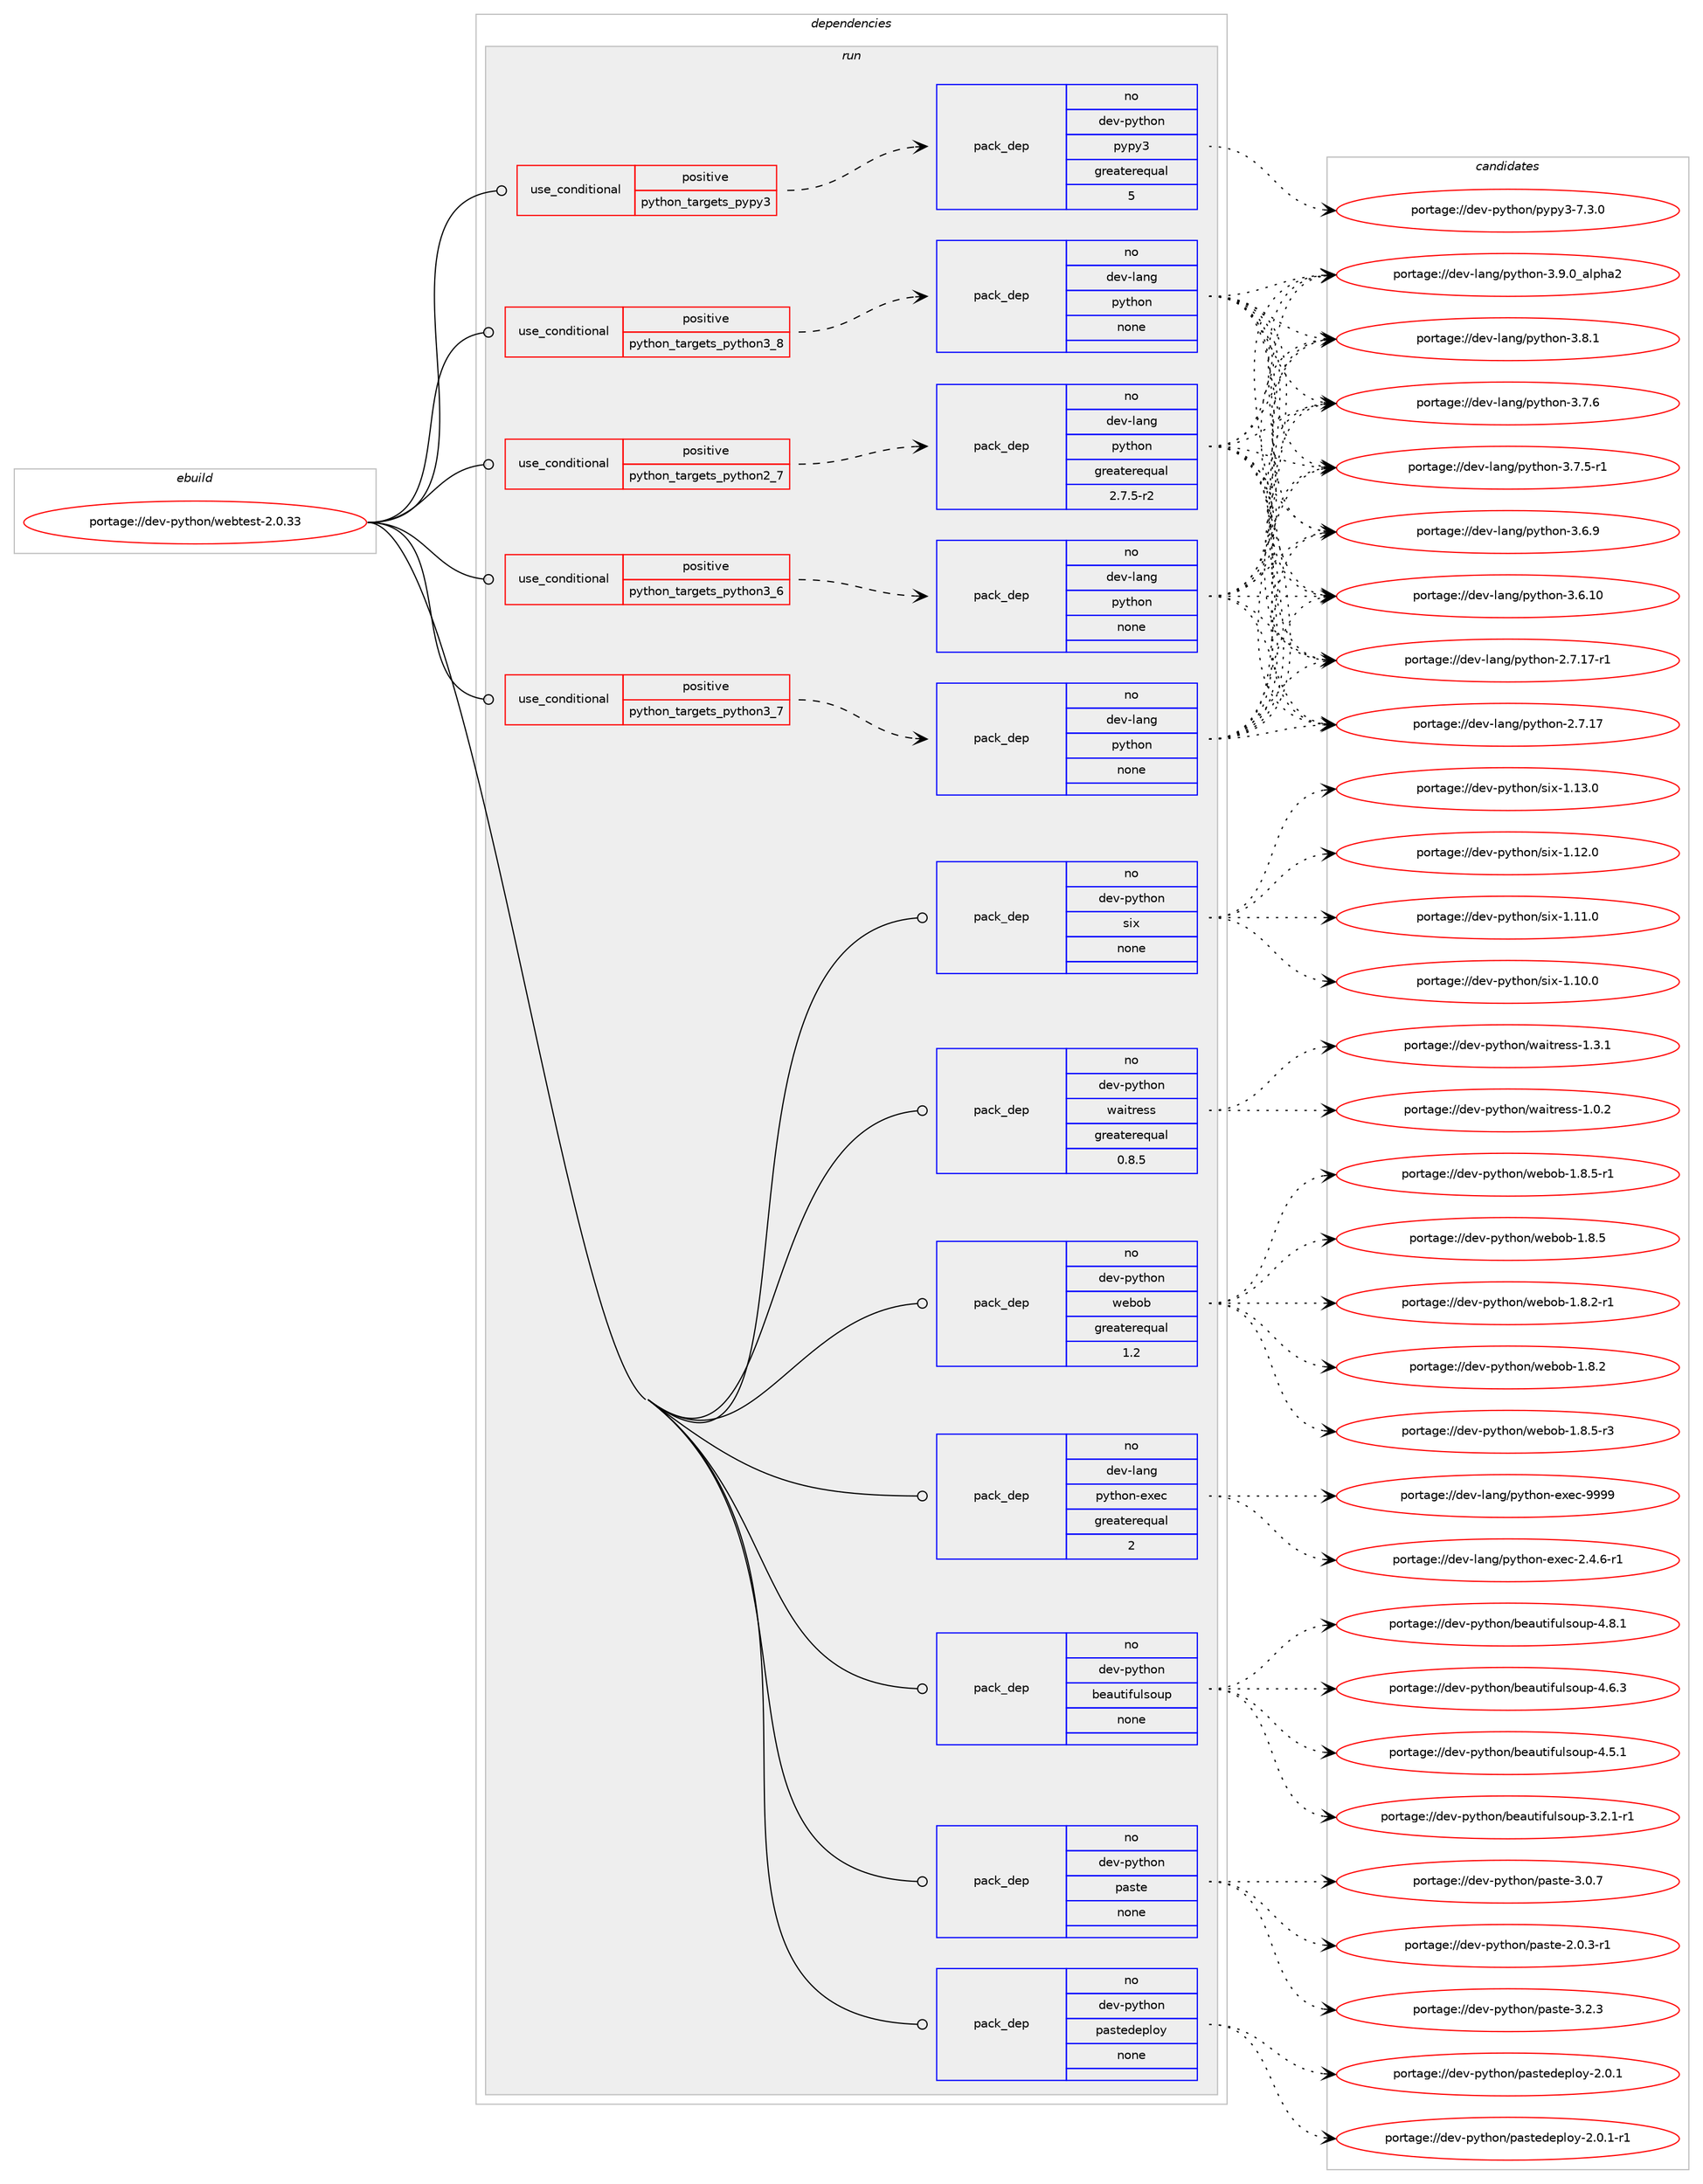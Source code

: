 digraph prolog {

# *************
# Graph options
# *************

newrank=true;
concentrate=true;
compound=true;
graph [rankdir=LR,fontname=Helvetica,fontsize=10,ranksep=1.5];#, ranksep=2.5, nodesep=0.2];
edge  [arrowhead=vee];
node  [fontname=Helvetica,fontsize=10];

# **********
# The ebuild
# **********

subgraph cluster_leftcol {
color=gray;
rank=same;
label=<<i>ebuild</i>>;
id [label="portage://dev-python/webtest-2.0.33", color=red, width=4, href="../dev-python/webtest-2.0.33.svg"];
}

# ****************
# The dependencies
# ****************

subgraph cluster_midcol {
color=gray;
label=<<i>dependencies</i>>;
subgraph cluster_compile {
fillcolor="#eeeeee";
style=filled;
label=<<i>compile</i>>;
}
subgraph cluster_compileandrun {
fillcolor="#eeeeee";
style=filled;
label=<<i>compile and run</i>>;
}
subgraph cluster_run {
fillcolor="#eeeeee";
style=filled;
label=<<i>run</i>>;
subgraph cond103732 {
dependency418264 [label=<<TABLE BORDER="0" CELLBORDER="1" CELLSPACING="0" CELLPADDING="4"><TR><TD ROWSPAN="3" CELLPADDING="10">use_conditional</TD></TR><TR><TD>positive</TD></TR><TR><TD>python_targets_pypy3</TD></TR></TABLE>>, shape=none, color=red];
subgraph pack309651 {
dependency418265 [label=<<TABLE BORDER="0" CELLBORDER="1" CELLSPACING="0" CELLPADDING="4" WIDTH="220"><TR><TD ROWSPAN="6" CELLPADDING="30">pack_dep</TD></TR><TR><TD WIDTH="110">no</TD></TR><TR><TD>dev-python</TD></TR><TR><TD>pypy3</TD></TR><TR><TD>greaterequal</TD></TR><TR><TD>5</TD></TR></TABLE>>, shape=none, color=blue];
}
dependency418264:e -> dependency418265:w [weight=20,style="dashed",arrowhead="vee"];
}
id:e -> dependency418264:w [weight=20,style="solid",arrowhead="odot"];
subgraph cond103733 {
dependency418266 [label=<<TABLE BORDER="0" CELLBORDER="1" CELLSPACING="0" CELLPADDING="4"><TR><TD ROWSPAN="3" CELLPADDING="10">use_conditional</TD></TR><TR><TD>positive</TD></TR><TR><TD>python_targets_python2_7</TD></TR></TABLE>>, shape=none, color=red];
subgraph pack309652 {
dependency418267 [label=<<TABLE BORDER="0" CELLBORDER="1" CELLSPACING="0" CELLPADDING="4" WIDTH="220"><TR><TD ROWSPAN="6" CELLPADDING="30">pack_dep</TD></TR><TR><TD WIDTH="110">no</TD></TR><TR><TD>dev-lang</TD></TR><TR><TD>python</TD></TR><TR><TD>greaterequal</TD></TR><TR><TD>2.7.5-r2</TD></TR></TABLE>>, shape=none, color=blue];
}
dependency418266:e -> dependency418267:w [weight=20,style="dashed",arrowhead="vee"];
}
id:e -> dependency418266:w [weight=20,style="solid",arrowhead="odot"];
subgraph cond103734 {
dependency418268 [label=<<TABLE BORDER="0" CELLBORDER="1" CELLSPACING="0" CELLPADDING="4"><TR><TD ROWSPAN="3" CELLPADDING="10">use_conditional</TD></TR><TR><TD>positive</TD></TR><TR><TD>python_targets_python3_6</TD></TR></TABLE>>, shape=none, color=red];
subgraph pack309653 {
dependency418269 [label=<<TABLE BORDER="0" CELLBORDER="1" CELLSPACING="0" CELLPADDING="4" WIDTH="220"><TR><TD ROWSPAN="6" CELLPADDING="30">pack_dep</TD></TR><TR><TD WIDTH="110">no</TD></TR><TR><TD>dev-lang</TD></TR><TR><TD>python</TD></TR><TR><TD>none</TD></TR><TR><TD></TD></TR></TABLE>>, shape=none, color=blue];
}
dependency418268:e -> dependency418269:w [weight=20,style="dashed",arrowhead="vee"];
}
id:e -> dependency418268:w [weight=20,style="solid",arrowhead="odot"];
subgraph cond103735 {
dependency418270 [label=<<TABLE BORDER="0" CELLBORDER="1" CELLSPACING="0" CELLPADDING="4"><TR><TD ROWSPAN="3" CELLPADDING="10">use_conditional</TD></TR><TR><TD>positive</TD></TR><TR><TD>python_targets_python3_7</TD></TR></TABLE>>, shape=none, color=red];
subgraph pack309654 {
dependency418271 [label=<<TABLE BORDER="0" CELLBORDER="1" CELLSPACING="0" CELLPADDING="4" WIDTH="220"><TR><TD ROWSPAN="6" CELLPADDING="30">pack_dep</TD></TR><TR><TD WIDTH="110">no</TD></TR><TR><TD>dev-lang</TD></TR><TR><TD>python</TD></TR><TR><TD>none</TD></TR><TR><TD></TD></TR></TABLE>>, shape=none, color=blue];
}
dependency418270:e -> dependency418271:w [weight=20,style="dashed",arrowhead="vee"];
}
id:e -> dependency418270:w [weight=20,style="solid",arrowhead="odot"];
subgraph cond103736 {
dependency418272 [label=<<TABLE BORDER="0" CELLBORDER="1" CELLSPACING="0" CELLPADDING="4"><TR><TD ROWSPAN="3" CELLPADDING="10">use_conditional</TD></TR><TR><TD>positive</TD></TR><TR><TD>python_targets_python3_8</TD></TR></TABLE>>, shape=none, color=red];
subgraph pack309655 {
dependency418273 [label=<<TABLE BORDER="0" CELLBORDER="1" CELLSPACING="0" CELLPADDING="4" WIDTH="220"><TR><TD ROWSPAN="6" CELLPADDING="30">pack_dep</TD></TR><TR><TD WIDTH="110">no</TD></TR><TR><TD>dev-lang</TD></TR><TR><TD>python</TD></TR><TR><TD>none</TD></TR><TR><TD></TD></TR></TABLE>>, shape=none, color=blue];
}
dependency418272:e -> dependency418273:w [weight=20,style="dashed",arrowhead="vee"];
}
id:e -> dependency418272:w [weight=20,style="solid",arrowhead="odot"];
subgraph pack309656 {
dependency418274 [label=<<TABLE BORDER="0" CELLBORDER="1" CELLSPACING="0" CELLPADDING="4" WIDTH="220"><TR><TD ROWSPAN="6" CELLPADDING="30">pack_dep</TD></TR><TR><TD WIDTH="110">no</TD></TR><TR><TD>dev-lang</TD></TR><TR><TD>python-exec</TD></TR><TR><TD>greaterequal</TD></TR><TR><TD>2</TD></TR></TABLE>>, shape=none, color=blue];
}
id:e -> dependency418274:w [weight=20,style="solid",arrowhead="odot"];
subgraph pack309657 {
dependency418275 [label=<<TABLE BORDER="0" CELLBORDER="1" CELLSPACING="0" CELLPADDING="4" WIDTH="220"><TR><TD ROWSPAN="6" CELLPADDING="30">pack_dep</TD></TR><TR><TD WIDTH="110">no</TD></TR><TR><TD>dev-python</TD></TR><TR><TD>beautifulsoup</TD></TR><TR><TD>none</TD></TR><TR><TD></TD></TR></TABLE>>, shape=none, color=blue];
}
id:e -> dependency418275:w [weight=20,style="solid",arrowhead="odot"];
subgraph pack309658 {
dependency418276 [label=<<TABLE BORDER="0" CELLBORDER="1" CELLSPACING="0" CELLPADDING="4" WIDTH="220"><TR><TD ROWSPAN="6" CELLPADDING="30">pack_dep</TD></TR><TR><TD WIDTH="110">no</TD></TR><TR><TD>dev-python</TD></TR><TR><TD>paste</TD></TR><TR><TD>none</TD></TR><TR><TD></TD></TR></TABLE>>, shape=none, color=blue];
}
id:e -> dependency418276:w [weight=20,style="solid",arrowhead="odot"];
subgraph pack309659 {
dependency418277 [label=<<TABLE BORDER="0" CELLBORDER="1" CELLSPACING="0" CELLPADDING="4" WIDTH="220"><TR><TD ROWSPAN="6" CELLPADDING="30">pack_dep</TD></TR><TR><TD WIDTH="110">no</TD></TR><TR><TD>dev-python</TD></TR><TR><TD>pastedeploy</TD></TR><TR><TD>none</TD></TR><TR><TD></TD></TR></TABLE>>, shape=none, color=blue];
}
id:e -> dependency418277:w [weight=20,style="solid",arrowhead="odot"];
subgraph pack309660 {
dependency418278 [label=<<TABLE BORDER="0" CELLBORDER="1" CELLSPACING="0" CELLPADDING="4" WIDTH="220"><TR><TD ROWSPAN="6" CELLPADDING="30">pack_dep</TD></TR><TR><TD WIDTH="110">no</TD></TR><TR><TD>dev-python</TD></TR><TR><TD>six</TD></TR><TR><TD>none</TD></TR><TR><TD></TD></TR></TABLE>>, shape=none, color=blue];
}
id:e -> dependency418278:w [weight=20,style="solid",arrowhead="odot"];
subgraph pack309661 {
dependency418279 [label=<<TABLE BORDER="0" CELLBORDER="1" CELLSPACING="0" CELLPADDING="4" WIDTH="220"><TR><TD ROWSPAN="6" CELLPADDING="30">pack_dep</TD></TR><TR><TD WIDTH="110">no</TD></TR><TR><TD>dev-python</TD></TR><TR><TD>waitress</TD></TR><TR><TD>greaterequal</TD></TR><TR><TD>0.8.5</TD></TR></TABLE>>, shape=none, color=blue];
}
id:e -> dependency418279:w [weight=20,style="solid",arrowhead="odot"];
subgraph pack309662 {
dependency418280 [label=<<TABLE BORDER="0" CELLBORDER="1" CELLSPACING="0" CELLPADDING="4" WIDTH="220"><TR><TD ROWSPAN="6" CELLPADDING="30">pack_dep</TD></TR><TR><TD WIDTH="110">no</TD></TR><TR><TD>dev-python</TD></TR><TR><TD>webob</TD></TR><TR><TD>greaterequal</TD></TR><TR><TD>1.2</TD></TR></TABLE>>, shape=none, color=blue];
}
id:e -> dependency418280:w [weight=20,style="solid",arrowhead="odot"];
}
}

# **************
# The candidates
# **************

subgraph cluster_choices {
rank=same;
color=gray;
label=<<i>candidates</i>>;

subgraph choice309651 {
color=black;
nodesep=1;
choice100101118451121211161041111104711212111212151455546514648 [label="portage://dev-python/pypy3-7.3.0", color=red, width=4,href="../dev-python/pypy3-7.3.0.svg"];
dependency418265:e -> choice100101118451121211161041111104711212111212151455546514648:w [style=dotted,weight="100"];
}
subgraph choice309652 {
color=black;
nodesep=1;
choice10010111845108971101034711212111610411111045514657464895971081121049750 [label="portage://dev-lang/python-3.9.0_alpha2", color=red, width=4,href="../dev-lang/python-3.9.0_alpha2.svg"];
choice100101118451089711010347112121116104111110455146564649 [label="portage://dev-lang/python-3.8.1", color=red, width=4,href="../dev-lang/python-3.8.1.svg"];
choice100101118451089711010347112121116104111110455146554654 [label="portage://dev-lang/python-3.7.6", color=red, width=4,href="../dev-lang/python-3.7.6.svg"];
choice1001011184510897110103471121211161041111104551465546534511449 [label="portage://dev-lang/python-3.7.5-r1", color=red, width=4,href="../dev-lang/python-3.7.5-r1.svg"];
choice100101118451089711010347112121116104111110455146544657 [label="portage://dev-lang/python-3.6.9", color=red, width=4,href="../dev-lang/python-3.6.9.svg"];
choice10010111845108971101034711212111610411111045514654464948 [label="portage://dev-lang/python-3.6.10", color=red, width=4,href="../dev-lang/python-3.6.10.svg"];
choice100101118451089711010347112121116104111110455046554649554511449 [label="portage://dev-lang/python-2.7.17-r1", color=red, width=4,href="../dev-lang/python-2.7.17-r1.svg"];
choice10010111845108971101034711212111610411111045504655464955 [label="portage://dev-lang/python-2.7.17", color=red, width=4,href="../dev-lang/python-2.7.17.svg"];
dependency418267:e -> choice10010111845108971101034711212111610411111045514657464895971081121049750:w [style=dotted,weight="100"];
dependency418267:e -> choice100101118451089711010347112121116104111110455146564649:w [style=dotted,weight="100"];
dependency418267:e -> choice100101118451089711010347112121116104111110455146554654:w [style=dotted,weight="100"];
dependency418267:e -> choice1001011184510897110103471121211161041111104551465546534511449:w [style=dotted,weight="100"];
dependency418267:e -> choice100101118451089711010347112121116104111110455146544657:w [style=dotted,weight="100"];
dependency418267:e -> choice10010111845108971101034711212111610411111045514654464948:w [style=dotted,weight="100"];
dependency418267:e -> choice100101118451089711010347112121116104111110455046554649554511449:w [style=dotted,weight="100"];
dependency418267:e -> choice10010111845108971101034711212111610411111045504655464955:w [style=dotted,weight="100"];
}
subgraph choice309653 {
color=black;
nodesep=1;
choice10010111845108971101034711212111610411111045514657464895971081121049750 [label="portage://dev-lang/python-3.9.0_alpha2", color=red, width=4,href="../dev-lang/python-3.9.0_alpha2.svg"];
choice100101118451089711010347112121116104111110455146564649 [label="portage://dev-lang/python-3.8.1", color=red, width=4,href="../dev-lang/python-3.8.1.svg"];
choice100101118451089711010347112121116104111110455146554654 [label="portage://dev-lang/python-3.7.6", color=red, width=4,href="../dev-lang/python-3.7.6.svg"];
choice1001011184510897110103471121211161041111104551465546534511449 [label="portage://dev-lang/python-3.7.5-r1", color=red, width=4,href="../dev-lang/python-3.7.5-r1.svg"];
choice100101118451089711010347112121116104111110455146544657 [label="portage://dev-lang/python-3.6.9", color=red, width=4,href="../dev-lang/python-3.6.9.svg"];
choice10010111845108971101034711212111610411111045514654464948 [label="portage://dev-lang/python-3.6.10", color=red, width=4,href="../dev-lang/python-3.6.10.svg"];
choice100101118451089711010347112121116104111110455046554649554511449 [label="portage://dev-lang/python-2.7.17-r1", color=red, width=4,href="../dev-lang/python-2.7.17-r1.svg"];
choice10010111845108971101034711212111610411111045504655464955 [label="portage://dev-lang/python-2.7.17", color=red, width=4,href="../dev-lang/python-2.7.17.svg"];
dependency418269:e -> choice10010111845108971101034711212111610411111045514657464895971081121049750:w [style=dotted,weight="100"];
dependency418269:e -> choice100101118451089711010347112121116104111110455146564649:w [style=dotted,weight="100"];
dependency418269:e -> choice100101118451089711010347112121116104111110455146554654:w [style=dotted,weight="100"];
dependency418269:e -> choice1001011184510897110103471121211161041111104551465546534511449:w [style=dotted,weight="100"];
dependency418269:e -> choice100101118451089711010347112121116104111110455146544657:w [style=dotted,weight="100"];
dependency418269:e -> choice10010111845108971101034711212111610411111045514654464948:w [style=dotted,weight="100"];
dependency418269:e -> choice100101118451089711010347112121116104111110455046554649554511449:w [style=dotted,weight="100"];
dependency418269:e -> choice10010111845108971101034711212111610411111045504655464955:w [style=dotted,weight="100"];
}
subgraph choice309654 {
color=black;
nodesep=1;
choice10010111845108971101034711212111610411111045514657464895971081121049750 [label="portage://dev-lang/python-3.9.0_alpha2", color=red, width=4,href="../dev-lang/python-3.9.0_alpha2.svg"];
choice100101118451089711010347112121116104111110455146564649 [label="portage://dev-lang/python-3.8.1", color=red, width=4,href="../dev-lang/python-3.8.1.svg"];
choice100101118451089711010347112121116104111110455146554654 [label="portage://dev-lang/python-3.7.6", color=red, width=4,href="../dev-lang/python-3.7.6.svg"];
choice1001011184510897110103471121211161041111104551465546534511449 [label="portage://dev-lang/python-3.7.5-r1", color=red, width=4,href="../dev-lang/python-3.7.5-r1.svg"];
choice100101118451089711010347112121116104111110455146544657 [label="portage://dev-lang/python-3.6.9", color=red, width=4,href="../dev-lang/python-3.6.9.svg"];
choice10010111845108971101034711212111610411111045514654464948 [label="portage://dev-lang/python-3.6.10", color=red, width=4,href="../dev-lang/python-3.6.10.svg"];
choice100101118451089711010347112121116104111110455046554649554511449 [label="portage://dev-lang/python-2.7.17-r1", color=red, width=4,href="../dev-lang/python-2.7.17-r1.svg"];
choice10010111845108971101034711212111610411111045504655464955 [label="portage://dev-lang/python-2.7.17", color=red, width=4,href="../dev-lang/python-2.7.17.svg"];
dependency418271:e -> choice10010111845108971101034711212111610411111045514657464895971081121049750:w [style=dotted,weight="100"];
dependency418271:e -> choice100101118451089711010347112121116104111110455146564649:w [style=dotted,weight="100"];
dependency418271:e -> choice100101118451089711010347112121116104111110455146554654:w [style=dotted,weight="100"];
dependency418271:e -> choice1001011184510897110103471121211161041111104551465546534511449:w [style=dotted,weight="100"];
dependency418271:e -> choice100101118451089711010347112121116104111110455146544657:w [style=dotted,weight="100"];
dependency418271:e -> choice10010111845108971101034711212111610411111045514654464948:w [style=dotted,weight="100"];
dependency418271:e -> choice100101118451089711010347112121116104111110455046554649554511449:w [style=dotted,weight="100"];
dependency418271:e -> choice10010111845108971101034711212111610411111045504655464955:w [style=dotted,weight="100"];
}
subgraph choice309655 {
color=black;
nodesep=1;
choice10010111845108971101034711212111610411111045514657464895971081121049750 [label="portage://dev-lang/python-3.9.0_alpha2", color=red, width=4,href="../dev-lang/python-3.9.0_alpha2.svg"];
choice100101118451089711010347112121116104111110455146564649 [label="portage://dev-lang/python-3.8.1", color=red, width=4,href="../dev-lang/python-3.8.1.svg"];
choice100101118451089711010347112121116104111110455146554654 [label="portage://dev-lang/python-3.7.6", color=red, width=4,href="../dev-lang/python-3.7.6.svg"];
choice1001011184510897110103471121211161041111104551465546534511449 [label="portage://dev-lang/python-3.7.5-r1", color=red, width=4,href="../dev-lang/python-3.7.5-r1.svg"];
choice100101118451089711010347112121116104111110455146544657 [label="portage://dev-lang/python-3.6.9", color=red, width=4,href="../dev-lang/python-3.6.9.svg"];
choice10010111845108971101034711212111610411111045514654464948 [label="portage://dev-lang/python-3.6.10", color=red, width=4,href="../dev-lang/python-3.6.10.svg"];
choice100101118451089711010347112121116104111110455046554649554511449 [label="portage://dev-lang/python-2.7.17-r1", color=red, width=4,href="../dev-lang/python-2.7.17-r1.svg"];
choice10010111845108971101034711212111610411111045504655464955 [label="portage://dev-lang/python-2.7.17", color=red, width=4,href="../dev-lang/python-2.7.17.svg"];
dependency418273:e -> choice10010111845108971101034711212111610411111045514657464895971081121049750:w [style=dotted,weight="100"];
dependency418273:e -> choice100101118451089711010347112121116104111110455146564649:w [style=dotted,weight="100"];
dependency418273:e -> choice100101118451089711010347112121116104111110455146554654:w [style=dotted,weight="100"];
dependency418273:e -> choice1001011184510897110103471121211161041111104551465546534511449:w [style=dotted,weight="100"];
dependency418273:e -> choice100101118451089711010347112121116104111110455146544657:w [style=dotted,weight="100"];
dependency418273:e -> choice10010111845108971101034711212111610411111045514654464948:w [style=dotted,weight="100"];
dependency418273:e -> choice100101118451089711010347112121116104111110455046554649554511449:w [style=dotted,weight="100"];
dependency418273:e -> choice10010111845108971101034711212111610411111045504655464955:w [style=dotted,weight="100"];
}
subgraph choice309656 {
color=black;
nodesep=1;
choice10010111845108971101034711212111610411111045101120101994557575757 [label="portage://dev-lang/python-exec-9999", color=red, width=4,href="../dev-lang/python-exec-9999.svg"];
choice10010111845108971101034711212111610411111045101120101994550465246544511449 [label="portage://dev-lang/python-exec-2.4.6-r1", color=red, width=4,href="../dev-lang/python-exec-2.4.6-r1.svg"];
dependency418274:e -> choice10010111845108971101034711212111610411111045101120101994557575757:w [style=dotted,weight="100"];
dependency418274:e -> choice10010111845108971101034711212111610411111045101120101994550465246544511449:w [style=dotted,weight="100"];
}
subgraph choice309657 {
color=black;
nodesep=1;
choice10010111845112121116104111110479810197117116105102117108115111117112455246564649 [label="portage://dev-python/beautifulsoup-4.8.1", color=red, width=4,href="../dev-python/beautifulsoup-4.8.1.svg"];
choice10010111845112121116104111110479810197117116105102117108115111117112455246544651 [label="portage://dev-python/beautifulsoup-4.6.3", color=red, width=4,href="../dev-python/beautifulsoup-4.6.3.svg"];
choice10010111845112121116104111110479810197117116105102117108115111117112455246534649 [label="portage://dev-python/beautifulsoup-4.5.1", color=red, width=4,href="../dev-python/beautifulsoup-4.5.1.svg"];
choice100101118451121211161041111104798101971171161051021171081151111171124551465046494511449 [label="portage://dev-python/beautifulsoup-3.2.1-r1", color=red, width=4,href="../dev-python/beautifulsoup-3.2.1-r1.svg"];
dependency418275:e -> choice10010111845112121116104111110479810197117116105102117108115111117112455246564649:w [style=dotted,weight="100"];
dependency418275:e -> choice10010111845112121116104111110479810197117116105102117108115111117112455246544651:w [style=dotted,weight="100"];
dependency418275:e -> choice10010111845112121116104111110479810197117116105102117108115111117112455246534649:w [style=dotted,weight="100"];
dependency418275:e -> choice100101118451121211161041111104798101971171161051021171081151111171124551465046494511449:w [style=dotted,weight="100"];
}
subgraph choice309658 {
color=black;
nodesep=1;
choice100101118451121211161041111104711297115116101455146504651 [label="portage://dev-python/paste-3.2.3", color=red, width=4,href="../dev-python/paste-3.2.3.svg"];
choice100101118451121211161041111104711297115116101455146484655 [label="portage://dev-python/paste-3.0.7", color=red, width=4,href="../dev-python/paste-3.0.7.svg"];
choice1001011184511212111610411111047112971151161014550464846514511449 [label="portage://dev-python/paste-2.0.3-r1", color=red, width=4,href="../dev-python/paste-2.0.3-r1.svg"];
dependency418276:e -> choice100101118451121211161041111104711297115116101455146504651:w [style=dotted,weight="100"];
dependency418276:e -> choice100101118451121211161041111104711297115116101455146484655:w [style=dotted,weight="100"];
dependency418276:e -> choice1001011184511212111610411111047112971151161014550464846514511449:w [style=dotted,weight="100"];
}
subgraph choice309659 {
color=black;
nodesep=1;
choice1001011184511212111610411111047112971151161011001011121081111214550464846494511449 [label="portage://dev-python/pastedeploy-2.0.1-r1", color=red, width=4,href="../dev-python/pastedeploy-2.0.1-r1.svg"];
choice100101118451121211161041111104711297115116101100101112108111121455046484649 [label="portage://dev-python/pastedeploy-2.0.1", color=red, width=4,href="../dev-python/pastedeploy-2.0.1.svg"];
dependency418277:e -> choice1001011184511212111610411111047112971151161011001011121081111214550464846494511449:w [style=dotted,weight="100"];
dependency418277:e -> choice100101118451121211161041111104711297115116101100101112108111121455046484649:w [style=dotted,weight="100"];
}
subgraph choice309660 {
color=black;
nodesep=1;
choice100101118451121211161041111104711510512045494649514648 [label="portage://dev-python/six-1.13.0", color=red, width=4,href="../dev-python/six-1.13.0.svg"];
choice100101118451121211161041111104711510512045494649504648 [label="portage://dev-python/six-1.12.0", color=red, width=4,href="../dev-python/six-1.12.0.svg"];
choice100101118451121211161041111104711510512045494649494648 [label="portage://dev-python/six-1.11.0", color=red, width=4,href="../dev-python/six-1.11.0.svg"];
choice100101118451121211161041111104711510512045494649484648 [label="portage://dev-python/six-1.10.0", color=red, width=4,href="../dev-python/six-1.10.0.svg"];
dependency418278:e -> choice100101118451121211161041111104711510512045494649514648:w [style=dotted,weight="100"];
dependency418278:e -> choice100101118451121211161041111104711510512045494649504648:w [style=dotted,weight="100"];
dependency418278:e -> choice100101118451121211161041111104711510512045494649494648:w [style=dotted,weight="100"];
dependency418278:e -> choice100101118451121211161041111104711510512045494649484648:w [style=dotted,weight="100"];
}
subgraph choice309661 {
color=black;
nodesep=1;
choice100101118451121211161041111104711997105116114101115115454946514649 [label="portage://dev-python/waitress-1.3.1", color=red, width=4,href="../dev-python/waitress-1.3.1.svg"];
choice100101118451121211161041111104711997105116114101115115454946484650 [label="portage://dev-python/waitress-1.0.2", color=red, width=4,href="../dev-python/waitress-1.0.2.svg"];
dependency418279:e -> choice100101118451121211161041111104711997105116114101115115454946514649:w [style=dotted,weight="100"];
dependency418279:e -> choice100101118451121211161041111104711997105116114101115115454946484650:w [style=dotted,weight="100"];
}
subgraph choice309662 {
color=black;
nodesep=1;
choice100101118451121211161041111104711910198111984549465646534511451 [label="portage://dev-python/webob-1.8.5-r3", color=red, width=4,href="../dev-python/webob-1.8.5-r3.svg"];
choice100101118451121211161041111104711910198111984549465646534511449 [label="portage://dev-python/webob-1.8.5-r1", color=red, width=4,href="../dev-python/webob-1.8.5-r1.svg"];
choice10010111845112121116104111110471191019811198454946564653 [label="portage://dev-python/webob-1.8.5", color=red, width=4,href="../dev-python/webob-1.8.5.svg"];
choice100101118451121211161041111104711910198111984549465646504511449 [label="portage://dev-python/webob-1.8.2-r1", color=red, width=4,href="../dev-python/webob-1.8.2-r1.svg"];
choice10010111845112121116104111110471191019811198454946564650 [label="portage://dev-python/webob-1.8.2", color=red, width=4,href="../dev-python/webob-1.8.2.svg"];
dependency418280:e -> choice100101118451121211161041111104711910198111984549465646534511451:w [style=dotted,weight="100"];
dependency418280:e -> choice100101118451121211161041111104711910198111984549465646534511449:w [style=dotted,weight="100"];
dependency418280:e -> choice10010111845112121116104111110471191019811198454946564653:w [style=dotted,weight="100"];
dependency418280:e -> choice100101118451121211161041111104711910198111984549465646504511449:w [style=dotted,weight="100"];
dependency418280:e -> choice10010111845112121116104111110471191019811198454946564650:w [style=dotted,weight="100"];
}
}

}
